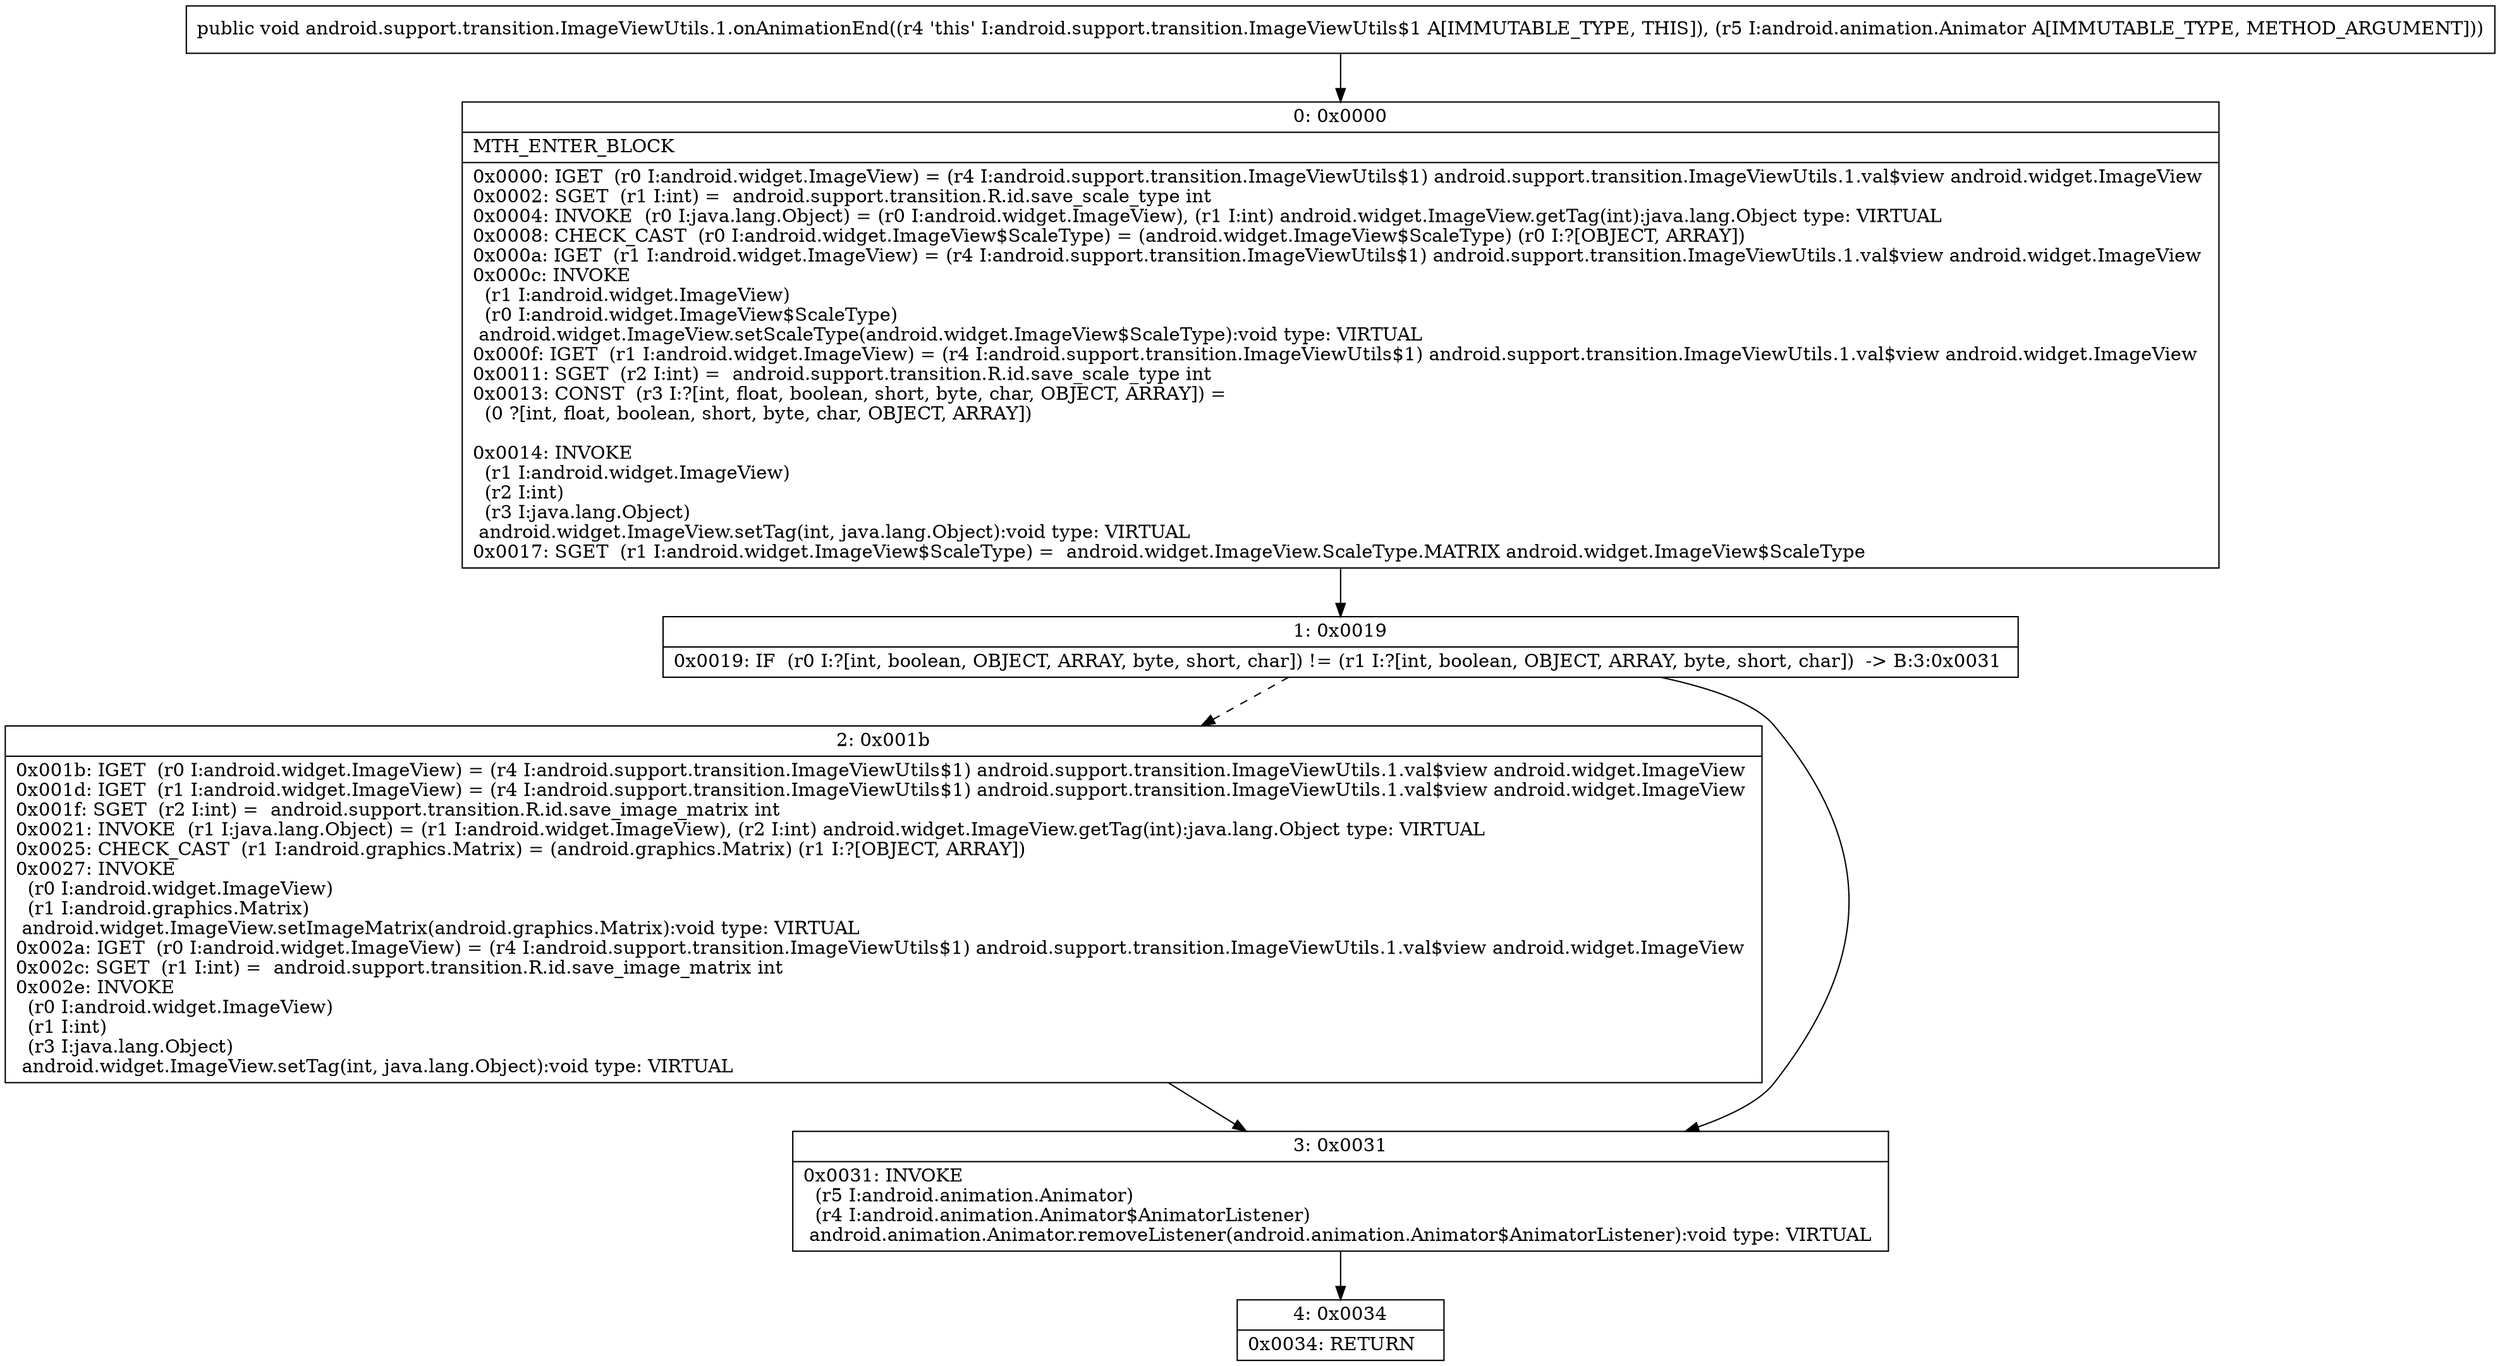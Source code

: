 digraph "CFG forandroid.support.transition.ImageViewUtils.1.onAnimationEnd(Landroid\/animation\/Animator;)V" {
Node_0 [shape=record,label="{0\:\ 0x0000|MTH_ENTER_BLOCK\l|0x0000: IGET  (r0 I:android.widget.ImageView) = (r4 I:android.support.transition.ImageViewUtils$1) android.support.transition.ImageViewUtils.1.val$view android.widget.ImageView \l0x0002: SGET  (r1 I:int) =  android.support.transition.R.id.save_scale_type int \l0x0004: INVOKE  (r0 I:java.lang.Object) = (r0 I:android.widget.ImageView), (r1 I:int) android.widget.ImageView.getTag(int):java.lang.Object type: VIRTUAL \l0x0008: CHECK_CAST  (r0 I:android.widget.ImageView$ScaleType) = (android.widget.ImageView$ScaleType) (r0 I:?[OBJECT, ARRAY]) \l0x000a: IGET  (r1 I:android.widget.ImageView) = (r4 I:android.support.transition.ImageViewUtils$1) android.support.transition.ImageViewUtils.1.val$view android.widget.ImageView \l0x000c: INVOKE  \l  (r1 I:android.widget.ImageView)\l  (r0 I:android.widget.ImageView$ScaleType)\l android.widget.ImageView.setScaleType(android.widget.ImageView$ScaleType):void type: VIRTUAL \l0x000f: IGET  (r1 I:android.widget.ImageView) = (r4 I:android.support.transition.ImageViewUtils$1) android.support.transition.ImageViewUtils.1.val$view android.widget.ImageView \l0x0011: SGET  (r2 I:int) =  android.support.transition.R.id.save_scale_type int \l0x0013: CONST  (r3 I:?[int, float, boolean, short, byte, char, OBJECT, ARRAY]) = \l  (0 ?[int, float, boolean, short, byte, char, OBJECT, ARRAY])\l \l0x0014: INVOKE  \l  (r1 I:android.widget.ImageView)\l  (r2 I:int)\l  (r3 I:java.lang.Object)\l android.widget.ImageView.setTag(int, java.lang.Object):void type: VIRTUAL \l0x0017: SGET  (r1 I:android.widget.ImageView$ScaleType) =  android.widget.ImageView.ScaleType.MATRIX android.widget.ImageView$ScaleType \l}"];
Node_1 [shape=record,label="{1\:\ 0x0019|0x0019: IF  (r0 I:?[int, boolean, OBJECT, ARRAY, byte, short, char]) != (r1 I:?[int, boolean, OBJECT, ARRAY, byte, short, char])  \-\> B:3:0x0031 \l}"];
Node_2 [shape=record,label="{2\:\ 0x001b|0x001b: IGET  (r0 I:android.widget.ImageView) = (r4 I:android.support.transition.ImageViewUtils$1) android.support.transition.ImageViewUtils.1.val$view android.widget.ImageView \l0x001d: IGET  (r1 I:android.widget.ImageView) = (r4 I:android.support.transition.ImageViewUtils$1) android.support.transition.ImageViewUtils.1.val$view android.widget.ImageView \l0x001f: SGET  (r2 I:int) =  android.support.transition.R.id.save_image_matrix int \l0x0021: INVOKE  (r1 I:java.lang.Object) = (r1 I:android.widget.ImageView), (r2 I:int) android.widget.ImageView.getTag(int):java.lang.Object type: VIRTUAL \l0x0025: CHECK_CAST  (r1 I:android.graphics.Matrix) = (android.graphics.Matrix) (r1 I:?[OBJECT, ARRAY]) \l0x0027: INVOKE  \l  (r0 I:android.widget.ImageView)\l  (r1 I:android.graphics.Matrix)\l android.widget.ImageView.setImageMatrix(android.graphics.Matrix):void type: VIRTUAL \l0x002a: IGET  (r0 I:android.widget.ImageView) = (r4 I:android.support.transition.ImageViewUtils$1) android.support.transition.ImageViewUtils.1.val$view android.widget.ImageView \l0x002c: SGET  (r1 I:int) =  android.support.transition.R.id.save_image_matrix int \l0x002e: INVOKE  \l  (r0 I:android.widget.ImageView)\l  (r1 I:int)\l  (r3 I:java.lang.Object)\l android.widget.ImageView.setTag(int, java.lang.Object):void type: VIRTUAL \l}"];
Node_3 [shape=record,label="{3\:\ 0x0031|0x0031: INVOKE  \l  (r5 I:android.animation.Animator)\l  (r4 I:android.animation.Animator$AnimatorListener)\l android.animation.Animator.removeListener(android.animation.Animator$AnimatorListener):void type: VIRTUAL \l}"];
Node_4 [shape=record,label="{4\:\ 0x0034|0x0034: RETURN   \l}"];
MethodNode[shape=record,label="{public void android.support.transition.ImageViewUtils.1.onAnimationEnd((r4 'this' I:android.support.transition.ImageViewUtils$1 A[IMMUTABLE_TYPE, THIS]), (r5 I:android.animation.Animator A[IMMUTABLE_TYPE, METHOD_ARGUMENT])) }"];
MethodNode -> Node_0;
Node_0 -> Node_1;
Node_1 -> Node_2[style=dashed];
Node_1 -> Node_3;
Node_2 -> Node_3;
Node_3 -> Node_4;
}

